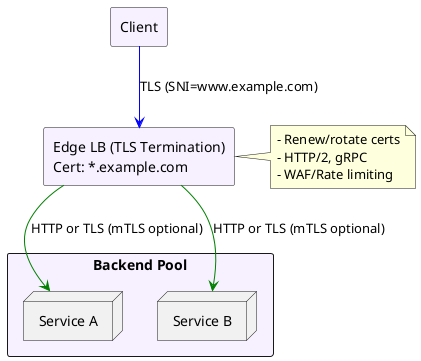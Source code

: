@startuml
skinparam rectangleBackgroundColor #F7F1FF
rectangle "Client" as C
rectangle "Edge LB (TLS Termination)\nCert: *.example.com" as ELB
rectangle "Backend Pool" as Pool {
  node "Service A" as SA
  node "Service B" as SB
}

C -[#blue]-> ELB : TLS (SNI=www.example.com)
ELB -[#green]-> SA : HTTP or TLS (mTLS optional)
ELB -[#green]-> SB : HTTP or TLS (mTLS optional)

note right of ELB
  - Renew/rotate certs
  - HTTP/2, gRPC
  - WAF/Rate limiting
end note
@enduml